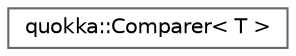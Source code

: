 digraph "Graphical Class Hierarchy"
{
 // LATEX_PDF_SIZE
  bgcolor="transparent";
  edge [fontname=Helvetica,fontsize=10,labelfontname=Helvetica,labelfontsize=10];
  node [fontname=Helvetica,fontsize=10,shape=box,height=0.2,width=0.4];
  rankdir="LR";
  Node0 [id="Node000000",label="quokka::Comparer\< T \>",height=0.2,width=0.4,color="grey40", fillcolor="white", style="filled",URL="$structquokka_1_1Comparer.html",tooltip=" "];
}

